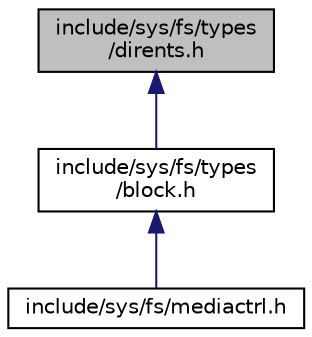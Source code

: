 digraph "include/sys/fs/types/dirents.h"
{
 // LATEX_PDF_SIZE
  edge [fontname="Helvetica",fontsize="10",labelfontname="Helvetica",labelfontsize="10"];
  node [fontname="Helvetica",fontsize="10",shape=record];
  Node1 [label="include/sys/fs/types\l/dirents.h",height=0.2,width=0.4,color="black", fillcolor="grey75", style="filled", fontcolor="black",tooltip="定义struct dirents。"];
  Node1 -> Node2 [dir="back",color="midnightblue",fontsize="10",style="solid",fontname="Helvetica"];
  Node2 [label="include/sys/fs/types\l/block.h",height=0.2,width=0.4,color="black", fillcolor="white", style="filled",URL="$block_8h.html",tooltip="定义文件系统块。"];
  Node2 -> Node3 [dir="back",color="midnightblue",fontsize="10",style="solid",fontname="Helvetica"];
  Node3 [label="include/sys/fs/mediactrl.h",height=0.2,width=0.4,color="black", fillcolor="white", style="filled",URL="$mediactrl_8h.html",tooltip="实现基本的介质管理。"];
}
